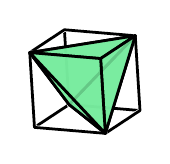 % polymake for julian
% Sun Jul  8 17:40:35 2018
% unnamed

\begin{tikzpicture}[x  = {(0.9cm,-0.076cm)},
                    y  = {(-0.06cm,0.95cm)},
                    z  = {(-0.44cm,-0.29cm)},
                    scale = 0.5,
                    color = {lightgray}]


  % DEF POINTS
  \coordinate (v0_unnamed__1) at (1, 1, 1);
  \coordinate (v1_unnamed__1) at (1, 1, -1);
  \coordinate (v2_unnamed__1) at (1, -1, 1);
  \coordinate (v3_unnamed__1) at (-1, 1, 1);
  \coordinate (v4_unnamed__1) at (1, -1, -1);
  \coordinate (v5_unnamed__1) at (-1, 1, -1);
  \coordinate (v6_unnamed__1) at (-1, -1, 1);
  \coordinate (v7_unnamed__1) at (-1, -1, -1);


  % EDGES STYLE
  \definecolor{edgecolor_unnamed__1}{rgb}{ 0,0,0 }
  \tikzstyle{facestyle_unnamed__1} = [fill=none, fill opacity=0.85, preaction={draw=white, line cap=round, line width=1.5 pt}, draw=edgecolor_unnamed__1, line width=1 pt, line cap=round, line join=round]


  % FACES and EDGES and POINTS in the right order
  \draw[facestyle_unnamed__1] (v2_unnamed__1) -- (v6_unnamed__1) -- (v7_unnamed__1) -- (v4_unnamed__1) -- (v2_unnamed__1) -- cycle;
  \draw[facestyle_unnamed__1] (v7_unnamed__1) -- (v6_unnamed__1) -- (v3_unnamed__1) -- (v5_unnamed__1) -- (v7_unnamed__1) -- cycle;
  \draw[facestyle_unnamed__1] (v7_unnamed__1) -- (v5_unnamed__1) -- (v1_unnamed__1) -- (v4_unnamed__1) -- (v7_unnamed__1) -- cycle;


  %POINTS


  %FACETS
  \draw[facestyle_unnamed__1] (v5_unnamed__1) -- (v3_unnamed__1) -- (v0_unnamed__1) -- (v1_unnamed__1) -- (v5_unnamed__1) -- cycle;


  %POINTS


  %FACETS
  \draw[facestyle_unnamed__1] (v0_unnamed__1) -- (v2_unnamed__1) -- (v4_unnamed__1) -- (v1_unnamed__1) -- (v0_unnamed__1) -- cycle;


  %POINTS


  %FACETS
  \draw[facestyle_unnamed__1] (v3_unnamed__1) -- (v6_unnamed__1) -- (v2_unnamed__1) -- (v0_unnamed__1) -- (v3_unnamed__1) -- cycle;


  %POINTS


  %FACETS

  % DEF POINTS
  \coordinate (v0_unnamed__2) at (1, 1, 1);
  \coordinate (v1_unnamed__2) at (1, 1, -1);
  \coordinate (v2_unnamed__2) at (1, -1, 1);
  \coordinate (v3_unnamed__2) at (-1, 1, 1);
  \coordinate (v4_unnamed__2) at (-1, -1, -1);


  % EDGES STYLE
  \definecolor{edgecolor_unnamed__2}{rgb}{ 0,0,0 }

  % FACES STYLE
  \definecolor{facetcolor_unnamed__2}{rgb}{ 0.467,0.925,0.62 }

  \tikzstyle{facestyle_unnamed__2} = [fill=facetcolor_unnamed__2, fill opacity=0.85, draw=edgecolor_unnamed__2, line width=1 pt, line cap=round, line join=round]


  % FACES and EDGES and POINTS in the right order
  \draw[facestyle_unnamed__2] (v2_unnamed__2) -- (v4_unnamed__2) -- (v1_unnamed__2) -- (v2_unnamed__2) -- cycle;
  \draw[facestyle_unnamed__2] (v1_unnamed__2) -- (v4_unnamed__2) -- (v3_unnamed__2) -- (v1_unnamed__2) -- cycle;
  \draw[facestyle_unnamed__2] (v3_unnamed__2) -- (v4_unnamed__2) -- (v2_unnamed__2) -- (v3_unnamed__2) -- cycle;


  %POINTS


  %FACETS
  \draw[facestyle_unnamed__2] (v1_unnamed__2) -- (v3_unnamed__2) -- (v0_unnamed__2) -- (v1_unnamed__2) -- cycle;
  \draw[facestyle_unnamed__2] (v1_unnamed__2) -- (v0_unnamed__2) -- (v2_unnamed__2) -- (v1_unnamed__2) -- cycle;


  %POINTS


  %FACETS
  \draw[facestyle_unnamed__2] (v3_unnamed__2) -- (v2_unnamed__2) -- (v0_unnamed__2) -- (v3_unnamed__2) -- cycle;


  %POINTS


  %FACETS

\end{tikzpicture}
